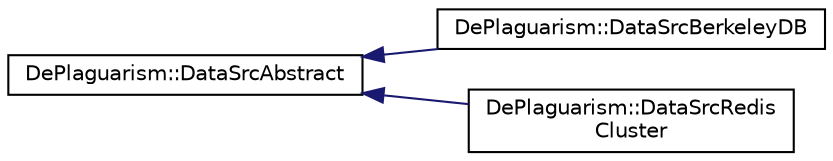 digraph "Graphical Class Hierarchy"
{
  edge [fontname="Helvetica",fontsize="10",labelfontname="Helvetica",labelfontsize="10"];
  node [fontname="Helvetica",fontsize="10",shape=record];
  rankdir="LR";
  Node1 [label="DePlaguarism::DataSrcAbstract",height=0.2,width=0.4,color="black", fillcolor="white", style="filled",URL="$class_de_plaguarism_1_1_data_src_abstract.html",tooltip="Parent class for data wrappers. "];
  Node1 -> Node2 [dir="back",color="midnightblue",fontsize="10",style="solid",fontname="Helvetica"];
  Node2 [label="DePlaguarism::DataSrcBerkeleyDB",height=0.2,width=0.4,color="black", fillcolor="white", style="filled",URL="$class_de_plaguarism_1_1_data_src_berkeley_d_b.html",tooltip="Wrpper class for Berkeley DB. "];
  Node1 -> Node3 [dir="back",color="midnightblue",fontsize="10",style="solid",fontname="Helvetica"];
  Node3 [label="DePlaguarism::DataSrcRedis\lCluster",height=0.2,width=0.4,color="black", fillcolor="white", style="filled",URL="$class_de_plaguarism_1_1_data_src_redis_cluster.html",tooltip="Wrapper class for redis cluster. "];
}
